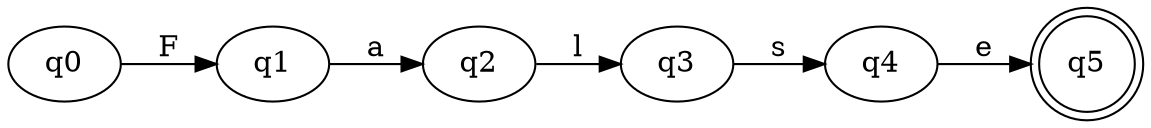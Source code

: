 digraph G {
rankdir=LR;
q0 -> q1 [label="F"];
q1 -> q2 [label="a"];
q2 -> q3 [label="l"];
q3 -> q4 [label="s"];
q4 -> q5 [label="e"];
q5 [shape=doublecircle];
}